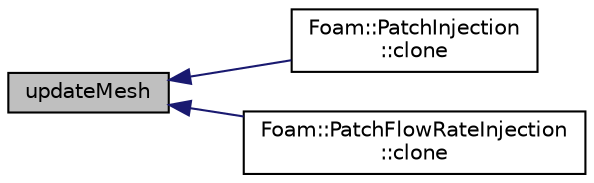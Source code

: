 digraph "updateMesh"
{
  bgcolor="transparent";
  edge [fontname="Helvetica",fontsize="10",labelfontname="Helvetica",labelfontsize="10"];
  node [fontname="Helvetica",fontsize="10",shape=record];
  rankdir="LR";
  Node161 [label="updateMesh",height=0.2,width=0.4,color="black", fillcolor="grey75", style="filled", fontcolor="black"];
  Node161 -> Node162 [dir="back",color="midnightblue",fontsize="10",style="solid",fontname="Helvetica"];
  Node162 [label="Foam::PatchInjection\l::clone",height=0.2,width=0.4,color="black",URL="$a25225.html#ac6d7055f88f8ceb366a9f64d3ba635e0",tooltip="Construct and return a clone. "];
  Node161 -> Node163 [dir="back",color="midnightblue",fontsize="10",style="solid",fontname="Helvetica"];
  Node163 [label="Foam::PatchFlowRateInjection\l::clone",height=0.2,width=0.4,color="black",URL="$a25221.html#ac6d7055f88f8ceb366a9f64d3ba635e0",tooltip="Construct and return a clone. "];
}

